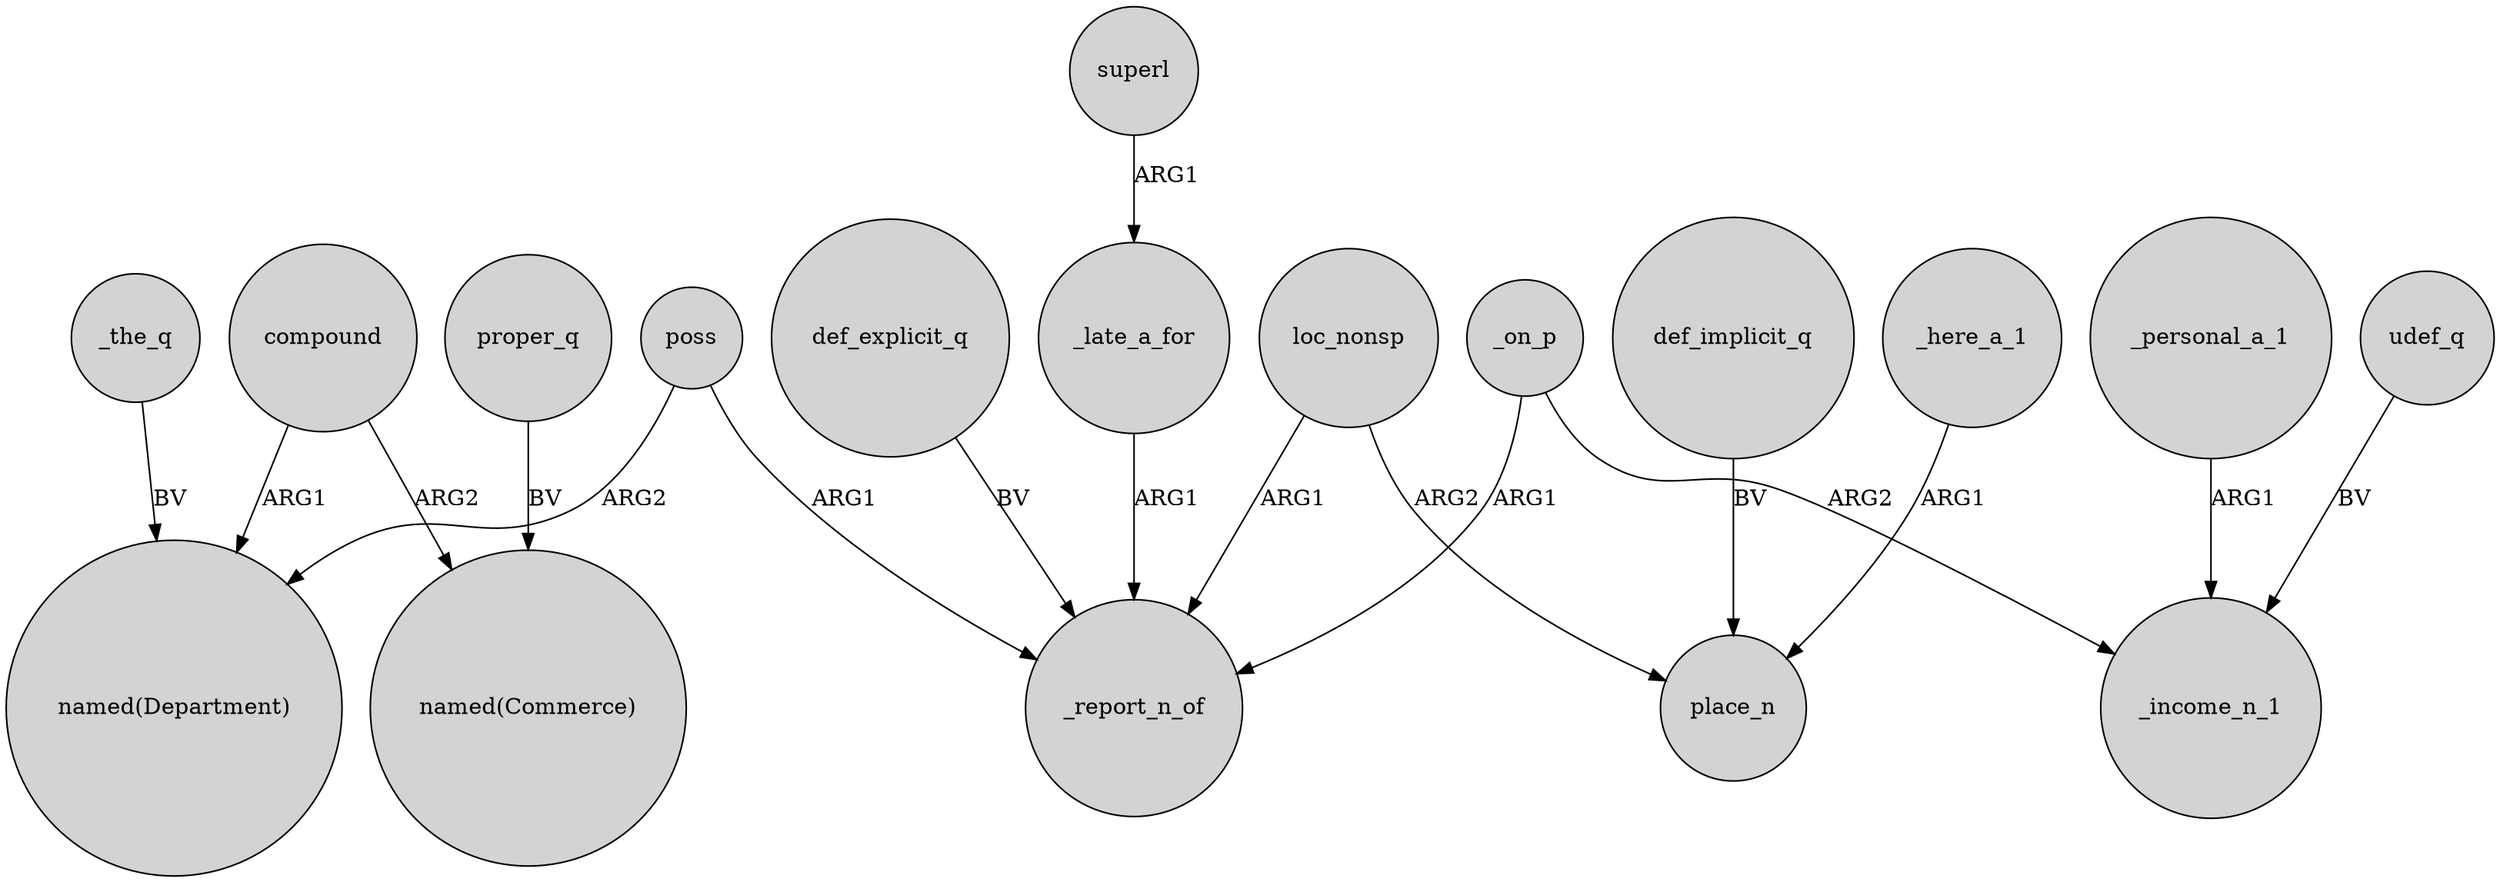 digraph {
	node [shape=circle style=filled]
	poss -> "named(Department)" [label=ARG2]
	superl -> _late_a_for [label=ARG1]
	loc_nonsp -> place_n [label=ARG2]
	def_implicit_q -> place_n [label=BV]
	_here_a_1 -> place_n [label=ARG1]
	_late_a_for -> _report_n_of [label=ARG1]
	compound -> "named(Department)" [label=ARG1]
	loc_nonsp -> _report_n_of [label=ARG1]
	_on_p -> _income_n_1 [label=ARG2]
	_personal_a_1 -> _income_n_1 [label=ARG1]
	poss -> _report_n_of [label=ARG1]
	_the_q -> "named(Department)" [label=BV]
	_on_p -> _report_n_of [label=ARG1]
	def_explicit_q -> _report_n_of [label=BV]
	udef_q -> _income_n_1 [label=BV]
	compound -> "named(Commerce)" [label=ARG2]
	proper_q -> "named(Commerce)" [label=BV]
}
